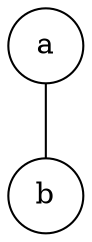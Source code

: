 graph title {
    node[shape=circle fixedsize=true style=filled fillcolor=white colorscheme=accent8 ];
    a--b;
    edge[]
}
